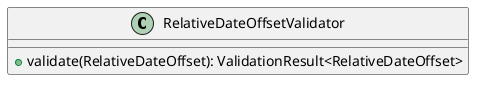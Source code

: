 @startuml

    class RelativeDateOffsetValidator [[RelativeDateOffsetValidator.html]] {
        +validate(RelativeDateOffset): ValidationResult<RelativeDateOffset>
    }

@enduml
